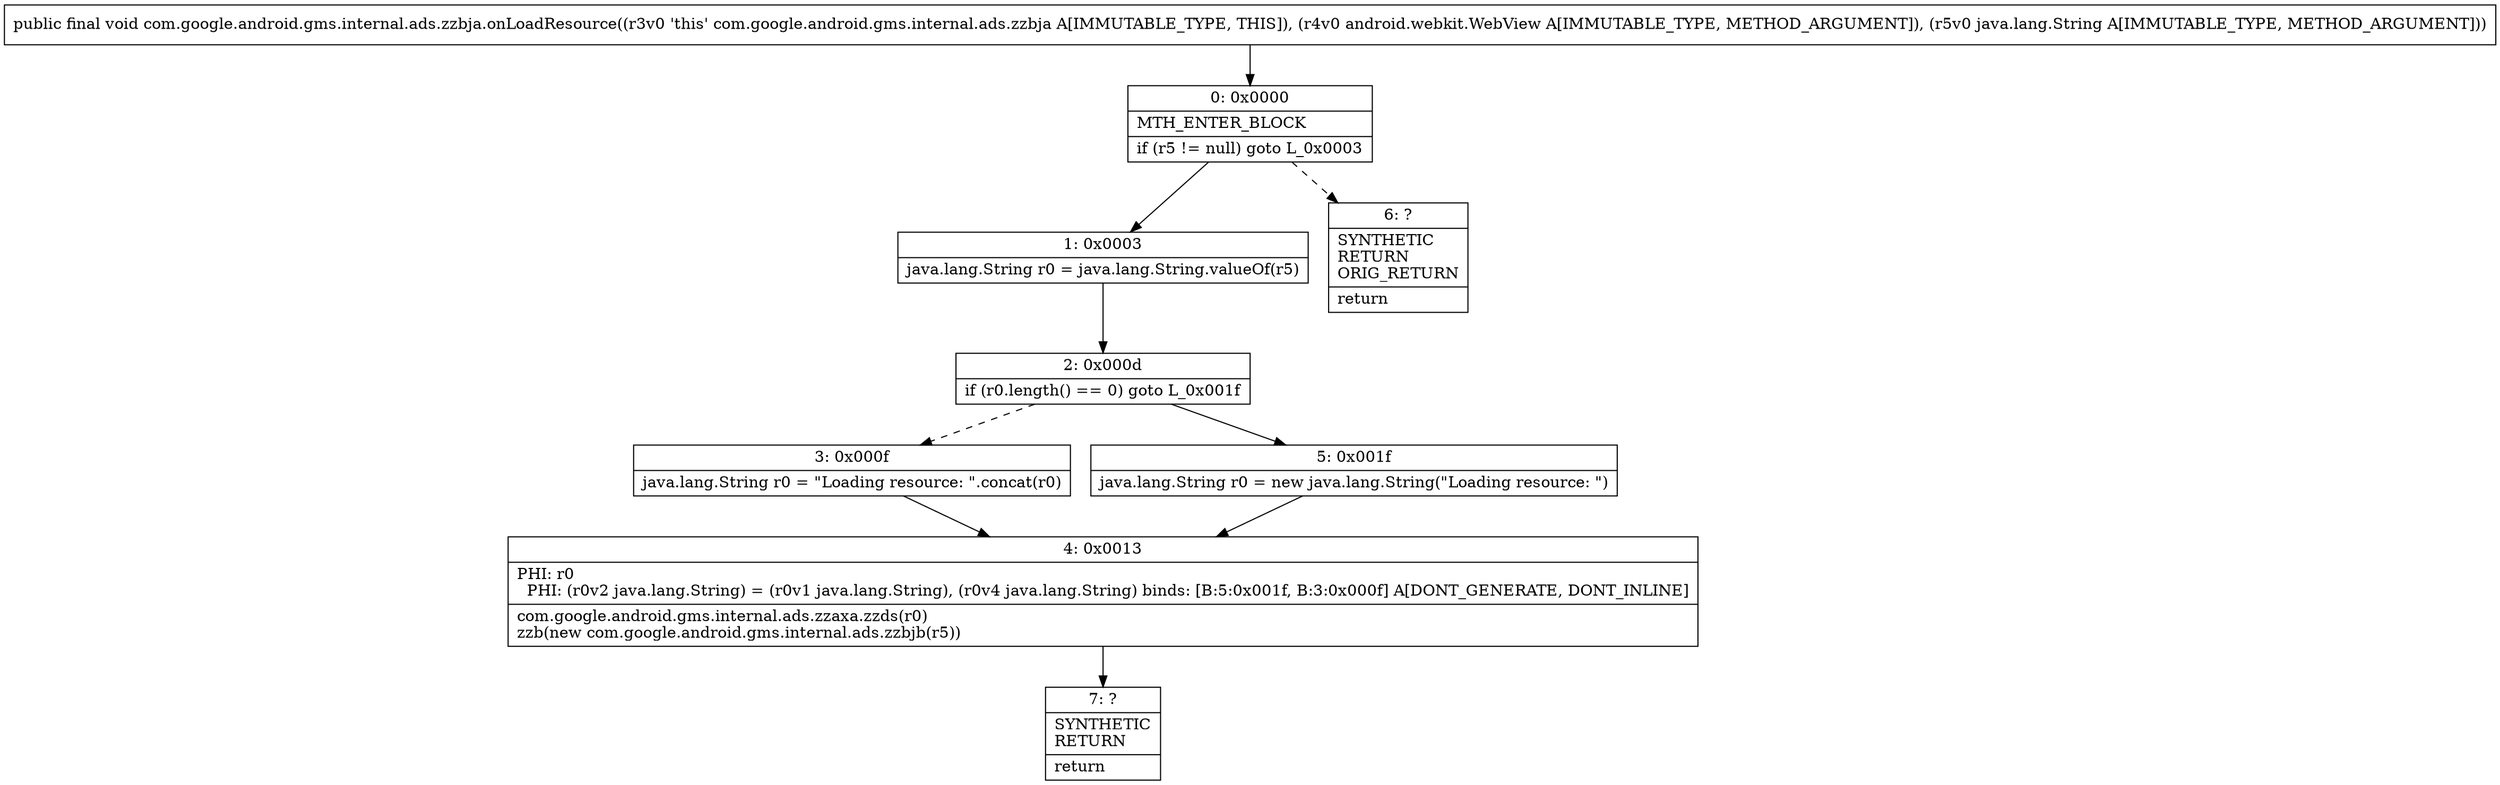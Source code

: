 digraph "CFG forcom.google.android.gms.internal.ads.zzbja.onLoadResource(Landroid\/webkit\/WebView;Ljava\/lang\/String;)V" {
Node_0 [shape=record,label="{0\:\ 0x0000|MTH_ENTER_BLOCK\l|if (r5 != null) goto L_0x0003\l}"];
Node_1 [shape=record,label="{1\:\ 0x0003|java.lang.String r0 = java.lang.String.valueOf(r5)\l}"];
Node_2 [shape=record,label="{2\:\ 0x000d|if (r0.length() == 0) goto L_0x001f\l}"];
Node_3 [shape=record,label="{3\:\ 0x000f|java.lang.String r0 = \"Loading resource: \".concat(r0)\l}"];
Node_4 [shape=record,label="{4\:\ 0x0013|PHI: r0 \l  PHI: (r0v2 java.lang.String) = (r0v1 java.lang.String), (r0v4 java.lang.String) binds: [B:5:0x001f, B:3:0x000f] A[DONT_GENERATE, DONT_INLINE]\l|com.google.android.gms.internal.ads.zzaxa.zzds(r0)\lzzb(new com.google.android.gms.internal.ads.zzbjb(r5))\l}"];
Node_5 [shape=record,label="{5\:\ 0x001f|java.lang.String r0 = new java.lang.String(\"Loading resource: \")\l}"];
Node_6 [shape=record,label="{6\:\ ?|SYNTHETIC\lRETURN\lORIG_RETURN\l|return\l}"];
Node_7 [shape=record,label="{7\:\ ?|SYNTHETIC\lRETURN\l|return\l}"];
MethodNode[shape=record,label="{public final void com.google.android.gms.internal.ads.zzbja.onLoadResource((r3v0 'this' com.google.android.gms.internal.ads.zzbja A[IMMUTABLE_TYPE, THIS]), (r4v0 android.webkit.WebView A[IMMUTABLE_TYPE, METHOD_ARGUMENT]), (r5v0 java.lang.String A[IMMUTABLE_TYPE, METHOD_ARGUMENT])) }"];
MethodNode -> Node_0;
Node_0 -> Node_1;
Node_0 -> Node_6[style=dashed];
Node_1 -> Node_2;
Node_2 -> Node_3[style=dashed];
Node_2 -> Node_5;
Node_3 -> Node_4;
Node_4 -> Node_7;
Node_5 -> Node_4;
}

